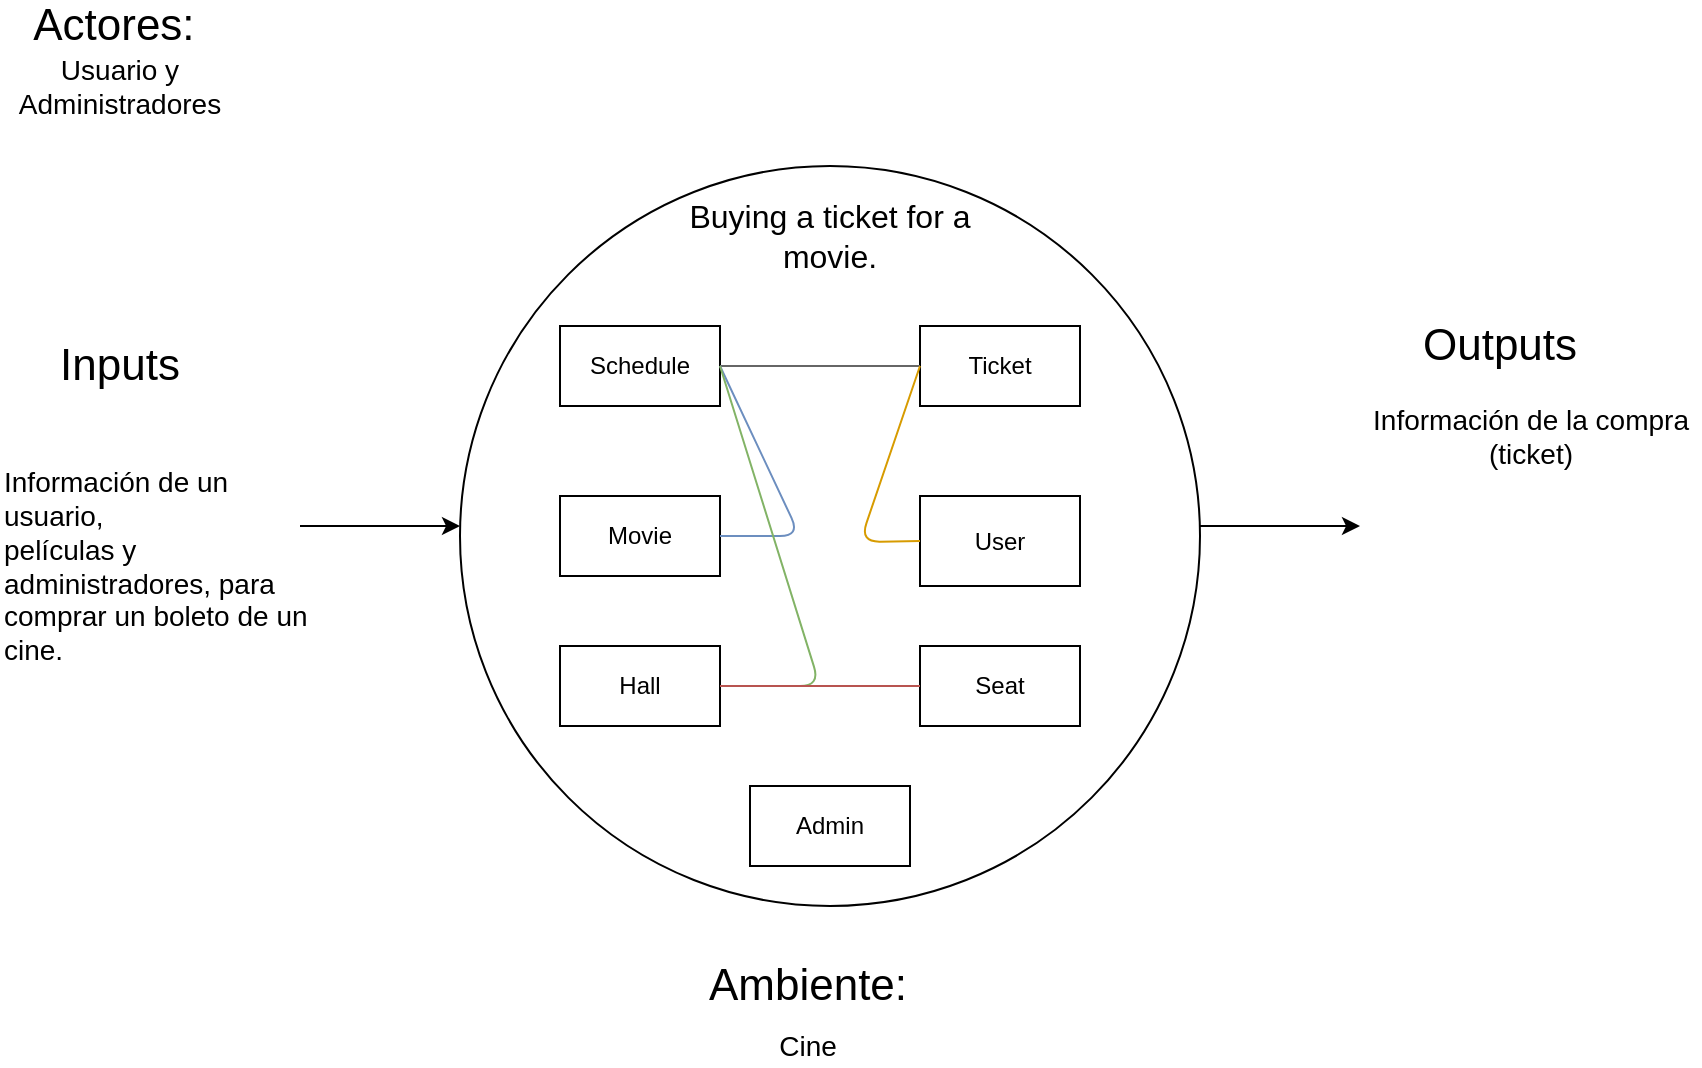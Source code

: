 <mxfile version="13.0.9" type="device"><diagram id="MrPEshGlchanwXxKhOgF" name="Page-1"><mxGraphModel dx="1038" dy="1717" grid="1" gridSize="10" guides="1" tooltips="1" connect="1" arrows="1" fold="1" page="1" pageScale="1" pageWidth="827" pageHeight="1169" math="0" shadow="0"><root><mxCell id="0"/><mxCell id="1" parent="0"/><mxCell id="SmyA40pECrkAT82F54cD-1" value="" style="ellipse;whiteSpace=wrap;html=1;aspect=fixed;" parent="1" vertex="1"><mxGeometry x="240" y="80" width="370" height="370" as="geometry"/></mxCell><mxCell id="SmyA40pECrkAT82F54cD-2" value="Admin" style="rounded=0;whiteSpace=wrap;html=1;" parent="1" vertex="1"><mxGeometry x="385" y="390" width="80" height="40" as="geometry"/></mxCell><mxCell id="SmyA40pECrkAT82F54cD-3" value="Seat" style="rounded=0;whiteSpace=wrap;html=1;" parent="1" vertex="1"><mxGeometry x="470" y="320" width="80" height="40" as="geometry"/></mxCell><mxCell id="SmyA40pECrkAT82F54cD-4" value="Hall" style="rounded=0;whiteSpace=wrap;html=1;" parent="1" vertex="1"><mxGeometry x="290" y="320" width="80" height="40" as="geometry"/></mxCell><mxCell id="SmyA40pECrkAT82F54cD-5" value="User" style="rounded=0;whiteSpace=wrap;html=1;" parent="1" vertex="1"><mxGeometry x="470" y="245" width="80" height="45" as="geometry"/></mxCell><mxCell id="SmyA40pECrkAT82F54cD-6" value="Movie" style="rounded=0;whiteSpace=wrap;html=1;" parent="1" vertex="1"><mxGeometry x="290" y="245" width="80" height="40" as="geometry"/></mxCell><mxCell id="SmyA40pECrkAT82F54cD-7" value="Ticket" style="rounded=0;whiteSpace=wrap;html=1;" parent="1" vertex="1"><mxGeometry x="470" y="160" width="80" height="40" as="geometry"/></mxCell><mxCell id="SmyA40pECrkAT82F54cD-8" value="Schedule" style="rounded=0;whiteSpace=wrap;html=1;" parent="1" vertex="1"><mxGeometry x="290" y="160" width="80" height="40" as="geometry"/></mxCell><mxCell id="SmyA40pECrkAT82F54cD-9" value="" style="endArrow=none;html=1;exitX=1;exitY=0.5;exitDx=0;exitDy=0;entryX=0;entryY=0.5;entryDx=0;entryDy=0;fillColor=#f5f5f5;strokeColor=#666666;" parent="1" source="SmyA40pECrkAT82F54cD-8" target="SmyA40pECrkAT82F54cD-7" edge="1"><mxGeometry width="50" height="50" relative="1" as="geometry"><mxPoint x="390" y="310" as="sourcePoint"/><mxPoint x="440" y="260" as="targetPoint"/></mxGeometry></mxCell><mxCell id="SmyA40pECrkAT82F54cD-11" value="" style="endArrow=none;html=1;exitX=1;exitY=0.5;exitDx=0;exitDy=0;fillColor=#dae8fc;strokeColor=#6c8ebf;" parent="1" source="SmyA40pECrkAT82F54cD-8" edge="1"><mxGeometry width="50" height="50" relative="1" as="geometry"><mxPoint x="370" y="240" as="sourcePoint"/><mxPoint x="370" y="265" as="targetPoint"/><Array as="points"><mxPoint x="410" y="265"/></Array></mxGeometry></mxCell><mxCell id="SmyA40pECrkAT82F54cD-12" value="" style="endArrow=none;html=1;exitX=1;exitY=0.5;exitDx=0;exitDy=0;entryX=1;entryY=0.5;entryDx=0;entryDy=0;fillColor=#d5e8d4;strokeColor=#82b366;" parent="1" source="SmyA40pECrkAT82F54cD-8" target="SmyA40pECrkAT82F54cD-4" edge="1"><mxGeometry width="50" height="50" relative="1" as="geometry"><mxPoint x="410" y="260" as="sourcePoint"/><mxPoint x="460" y="210" as="targetPoint"/><Array as="points"><mxPoint x="420" y="340"/></Array></mxGeometry></mxCell><mxCell id="SmyA40pECrkAT82F54cD-13" value="" style="endArrow=none;html=1;entryX=0;entryY=0.5;entryDx=0;entryDy=0;exitX=0;exitY=0.5;exitDx=0;exitDy=0;fillColor=#ffe6cc;strokeColor=#d79b00;" parent="1" source="SmyA40pECrkAT82F54cD-5" target="SmyA40pECrkAT82F54cD-7" edge="1"><mxGeometry width="50" height="50" relative="1" as="geometry"><mxPoint x="430" y="260" as="sourcePoint"/><mxPoint x="470" y="190" as="targetPoint"/><Array as="points"><mxPoint x="440" y="268"/></Array></mxGeometry></mxCell><mxCell id="SmyA40pECrkAT82F54cD-14" value="" style="endArrow=none;html=1;exitX=1;exitY=0.5;exitDx=0;exitDy=0;entryX=0;entryY=0.5;entryDx=0;entryDy=0;fillColor=#f8cecc;strokeColor=#b85450;" parent="1" source="SmyA40pECrkAT82F54cD-4" target="SmyA40pECrkAT82F54cD-3" edge="1"><mxGeometry width="50" height="50" relative="1" as="geometry"><mxPoint x="400" y="400" as="sourcePoint"/><mxPoint x="450" y="350" as="targetPoint"/></mxGeometry></mxCell><mxCell id="SmyA40pECrkAT82F54cD-18" value="&lt;font style=&quot;font-size: 16px&quot;&gt;Buying a ticket for a movie.&lt;/font&gt;" style="text;html=1;strokeColor=none;fillColor=none;align=center;verticalAlign=middle;whiteSpace=wrap;rounded=0;" parent="1" vertex="1"><mxGeometry x="340" y="100" width="170" height="30" as="geometry"/></mxCell><mxCell id="SmyA40pECrkAT82F54cD-21" value="&lt;font style=&quot;font-size: 22px&quot;&gt;Inputs&lt;/font&gt;" style="text;html=1;strokeColor=none;fillColor=none;align=center;verticalAlign=middle;whiteSpace=wrap;rounded=0;" parent="1" vertex="1"><mxGeometry x="50" y="170" width="40" height="20" as="geometry"/></mxCell><mxCell id="SmyA40pECrkAT82F54cD-22" value="&lt;font style=&quot;font-size: 22px&quot;&gt;Outputs&lt;/font&gt;" style="text;html=1;strokeColor=none;fillColor=none;align=center;verticalAlign=middle;whiteSpace=wrap;rounded=0;" parent="1" vertex="1"><mxGeometry x="740" y="160" width="40" height="20" as="geometry"/></mxCell><mxCell id="SmyA40pECrkAT82F54cD-23" value="" style="endArrow=classic;html=1;" parent="1" edge="1"><mxGeometry width="50" height="50" relative="1" as="geometry"><mxPoint x="160" y="260" as="sourcePoint"/><mxPoint x="240" y="260" as="targetPoint"/></mxGeometry></mxCell><mxCell id="SmyA40pECrkAT82F54cD-24" value="&lt;div&gt;&lt;span style=&quot;font-size: 14px&quot;&gt;Información de un usuario,&amp;nbsp;&lt;/span&gt;&lt;/div&gt;&lt;font style=&quot;font-size: 14px&quot;&gt;&lt;div&gt;&lt;span&gt;películas y administradores, para comprar un boleto de un cine.&lt;/span&gt;&lt;/div&gt;&lt;/font&gt;" style="text;html=1;strokeColor=none;fillColor=none;align=left;verticalAlign=middle;whiteSpace=wrap;rounded=0;" parent="1" vertex="1"><mxGeometry x="10" y="220" width="160" height="120" as="geometry"/></mxCell><mxCell id="SmyA40pECrkAT82F54cD-25" value="&lt;font style=&quot;font-size: 14px&quot;&gt;Información de la compra&lt;br&gt;(ticket)&lt;/font&gt;" style="text;html=1;align=center;verticalAlign=middle;resizable=0;points=[];autosize=1;" parent="1" vertex="1"><mxGeometry x="690" y="200" width="170" height="30" as="geometry"/></mxCell><mxCell id="SmyA40pECrkAT82F54cD-27" value="" style="endArrow=classic;html=1;" parent="1" edge="1"><mxGeometry width="50" height="50" relative="1" as="geometry"><mxPoint x="610" y="260" as="sourcePoint"/><mxPoint x="690" y="260" as="targetPoint"/></mxGeometry></mxCell><mxCell id="vC9j1K0JUr8oFitiNxX_-1" value="&lt;font style=&quot;font-size: 22px&quot;&gt;Actores:&amp;nbsp;&lt;/font&gt;" style="text;html=1;strokeColor=none;fillColor=none;align=center;verticalAlign=middle;whiteSpace=wrap;rounded=0;" vertex="1" parent="1"><mxGeometry x="50" width="40" height="20" as="geometry"/></mxCell><mxCell id="vC9j1K0JUr8oFitiNxX_-3" value="&lt;font style=&quot;font-size: 14px&quot;&gt;Usuario y Administradores&lt;/font&gt;" style="text;html=1;strokeColor=none;fillColor=none;align=center;verticalAlign=middle;whiteSpace=wrap;rounded=0;" vertex="1" parent="1"><mxGeometry x="50" y="30" width="40" height="20" as="geometry"/></mxCell><mxCell id="vC9j1K0JUr8oFitiNxX_-5" value="&lt;font style=&quot;font-size: 22px&quot;&gt;Ambiente:&lt;/font&gt;" style="text;html=1;strokeColor=none;fillColor=none;align=center;verticalAlign=middle;whiteSpace=wrap;rounded=0;" vertex="1" parent="1"><mxGeometry x="394" y="480" width="40" height="20" as="geometry"/></mxCell><mxCell id="vC9j1K0JUr8oFitiNxX_-6" value="&lt;font style=&quot;font-size: 14px&quot;&gt;Cine&lt;/font&gt;" style="text;html=1;strokeColor=none;fillColor=none;align=center;verticalAlign=middle;whiteSpace=wrap;rounded=0;" vertex="1" parent="1"><mxGeometry x="394" y="510" width="40" height="20" as="geometry"/></mxCell></root></mxGraphModel></diagram></mxfile>